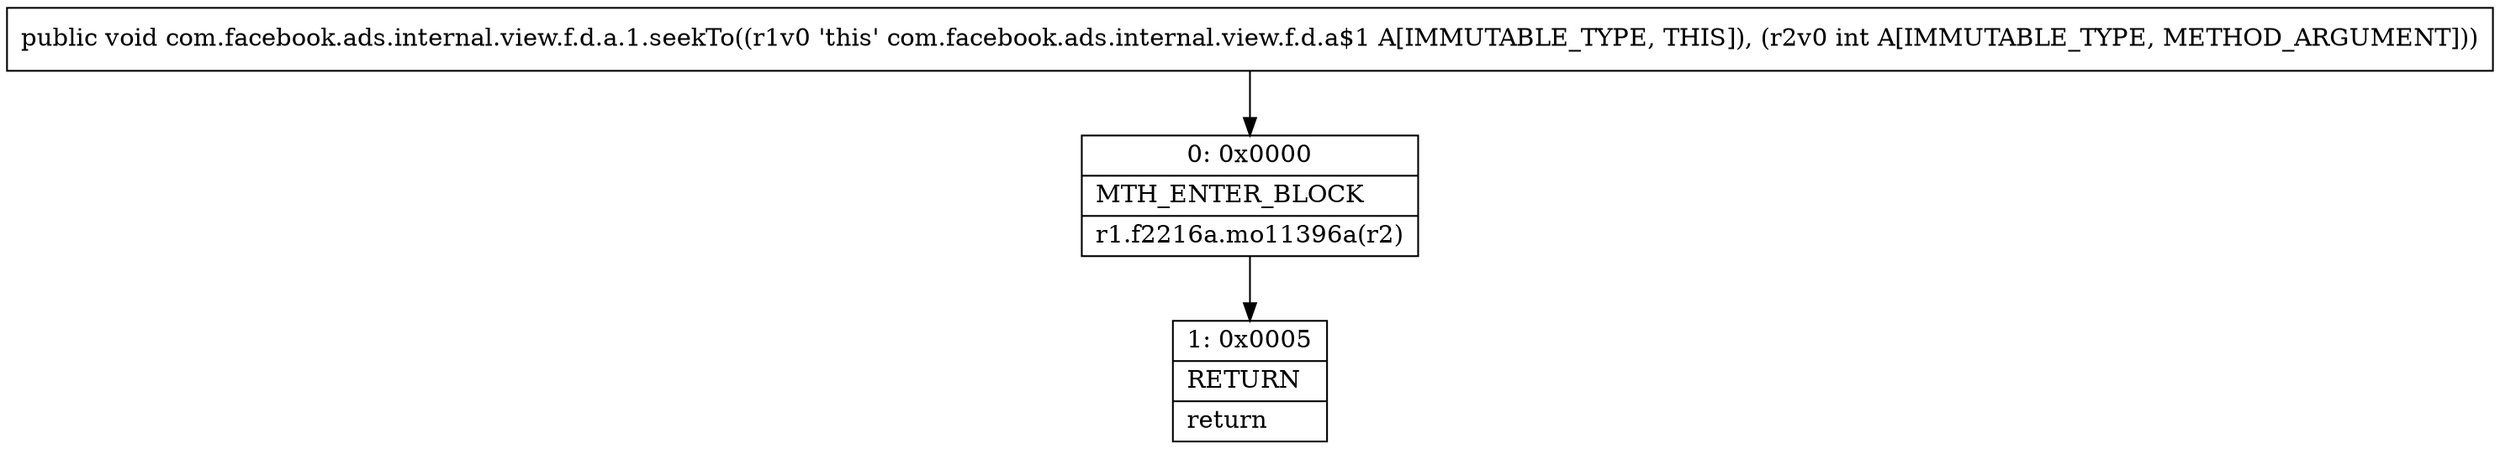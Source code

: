 digraph "CFG forcom.facebook.ads.internal.view.f.d.a.1.seekTo(I)V" {
Node_0 [shape=record,label="{0\:\ 0x0000|MTH_ENTER_BLOCK\l|r1.f2216a.mo11396a(r2)\l}"];
Node_1 [shape=record,label="{1\:\ 0x0005|RETURN\l|return\l}"];
MethodNode[shape=record,label="{public void com.facebook.ads.internal.view.f.d.a.1.seekTo((r1v0 'this' com.facebook.ads.internal.view.f.d.a$1 A[IMMUTABLE_TYPE, THIS]), (r2v0 int A[IMMUTABLE_TYPE, METHOD_ARGUMENT])) }"];
MethodNode -> Node_0;
Node_0 -> Node_1;
}

